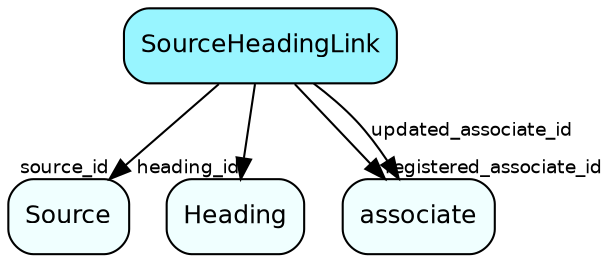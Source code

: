 digraph SourceHeadingLink  {
node [shape = box style="rounded, filled" fontname = "Helvetica" fontsize = "12" ]
edge [fontname = "Helvetica" fontsize = "9"]

SourceHeadingLink[fillcolor = "cadetblue1"]
Source[fillcolor = "azure1"]
Heading[fillcolor = "azure1"]
associate[fillcolor = "azure1"]
SourceHeadingLink -> Source [headlabel = "source_id"]
SourceHeadingLink -> Heading [headlabel = "heading_id"]
SourceHeadingLink -> associate [headlabel = "registered_associate_id"]
SourceHeadingLink -> associate [label = "updated_associate_id"]
}
